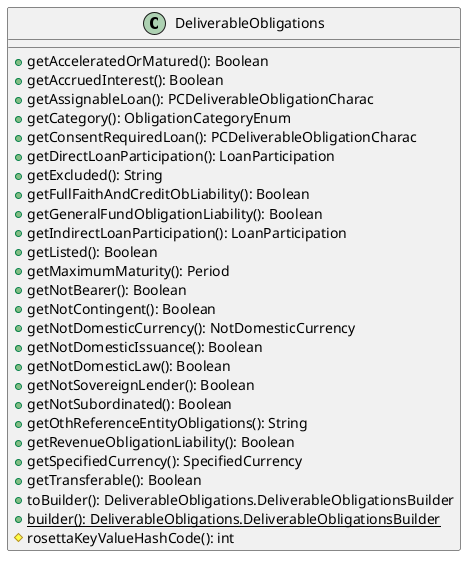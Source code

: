 @startuml

    class DeliverableObligations [[DeliverableObligations.html]] {
        +getAcceleratedOrMatured(): Boolean
        +getAccruedInterest(): Boolean
        +getAssignableLoan(): PCDeliverableObligationCharac
        +getCategory(): ObligationCategoryEnum
        +getConsentRequiredLoan(): PCDeliverableObligationCharac
        +getDirectLoanParticipation(): LoanParticipation
        +getExcluded(): String
        +getFullFaithAndCreditObLiability(): Boolean
        +getGeneralFundObligationLiability(): Boolean
        +getIndirectLoanParticipation(): LoanParticipation
        +getListed(): Boolean
        +getMaximumMaturity(): Period
        +getNotBearer(): Boolean
        +getNotContingent(): Boolean
        +getNotDomesticCurrency(): NotDomesticCurrency
        +getNotDomesticIssuance(): Boolean
        +getNotDomesticLaw(): Boolean
        +getNotSovereignLender(): Boolean
        +getNotSubordinated(): Boolean
        +getOthReferenceEntityObligations(): String
        +getRevenueObligationLiability(): Boolean
        +getSpecifiedCurrency(): SpecifiedCurrency
        +getTransferable(): Boolean
        +toBuilder(): DeliverableObligations.DeliverableObligationsBuilder
        {static} +builder(): DeliverableObligations.DeliverableObligationsBuilder
        #rosettaKeyValueHashCode(): int
    }

@enduml

